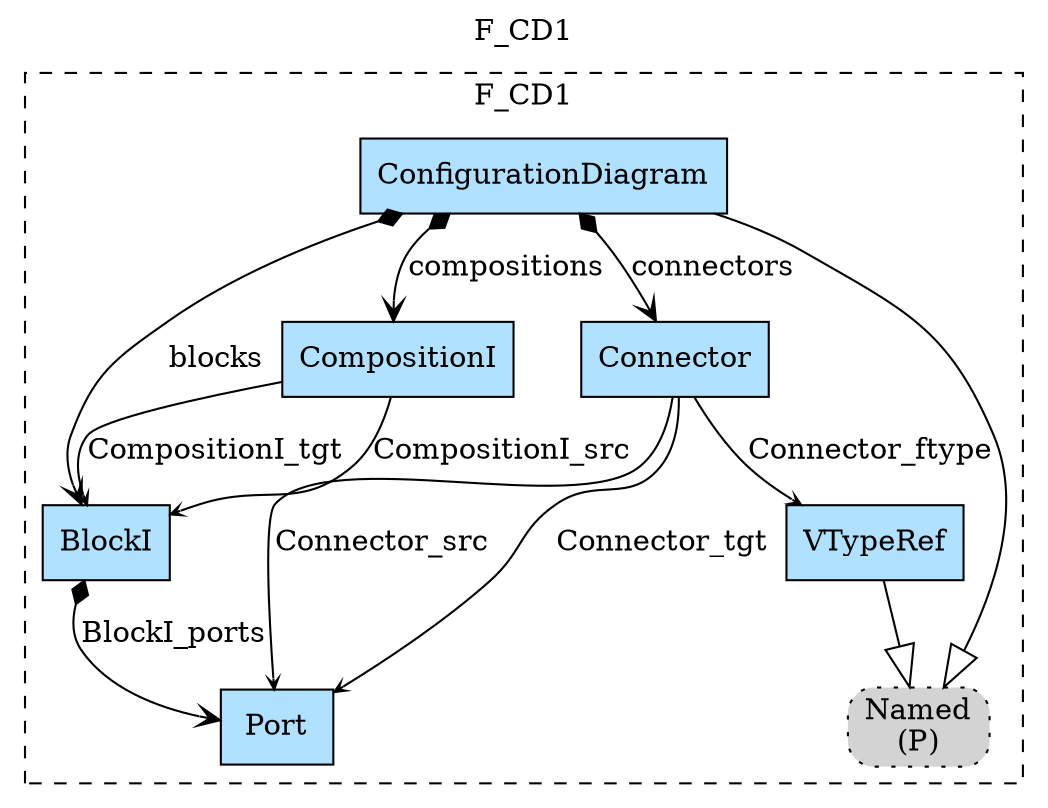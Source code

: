 digraph {graph[label=F_CD1,labelloc=tl,labelfontsize=12];
subgraph cluster_F_CD1{style=dashed;label=F_CD1;
"ConfigurationDiagram"[shape=record,fillcolor=lightskyblue1,style = filled,label="ConfigurationDiagram"];
"Connector"[shape=record,fillcolor=lightskyblue1,style = filled,label="Connector"];
"Port"[shape=record,fillcolor=lightskyblue1,style = filled,label="Port"];
"CompositionI"[shape=record,fillcolor=lightskyblue1,style = filled,label="CompositionI"];
"BlockI"[shape=record,fillcolor=lightskyblue1,style = filled,label="BlockI"];
"VTypeRef"[shape=record,fillcolor=lightskyblue1,style = filled,label="VTypeRef"];
"PNamed"[shape=box,fillcolor=lightgray,style ="rounded,filled,dotted",label=<Named<br/>(P)>];

"ConfigurationDiagram"->"PNamed"[arrowhead=onormal,arrowsize=2.0];
"ConfigurationDiagram"->"CompositionI"[label="compositions",arrowhead=vee,arrowtail=diamond,dir=both,headlabel=""];
"ConfigurationDiagram"->"BlockI"[label="blocks",arrowhead=vee,arrowtail=diamond,dir=both,headlabel=""];
"ConfigurationDiagram"->"Connector"[label="connectors",arrowhead=vee,arrowtail=diamond,dir=both,headlabel=""];
"Connector"->"Port"[label="Connector_src",arrowhead=vee,headlabel="",arrowsize=.5];
"Connector"->"Port"[label="Connector_tgt",arrowhead=vee,headlabel="",arrowsize=.5];
"Connector"->"VTypeRef"[label="Connector_ftype",arrowhead=vee,headlabel="",arrowsize=.5];
"BlockI"->"Port"[label="BlockI_ports",arrowhead=vee,arrowtail=diamond,dir=both,headlabel=""];
"CompositionI"->"BlockI"[label="CompositionI_src",arrowhead=vee,headlabel="",arrowsize=.5];
"CompositionI"->"BlockI"[label="CompositionI_tgt",arrowhead=vee,headlabel="",arrowsize=.5];
"VTypeRef"->"PNamed"[arrowhead=onormal,arrowsize=2.0];

}

}